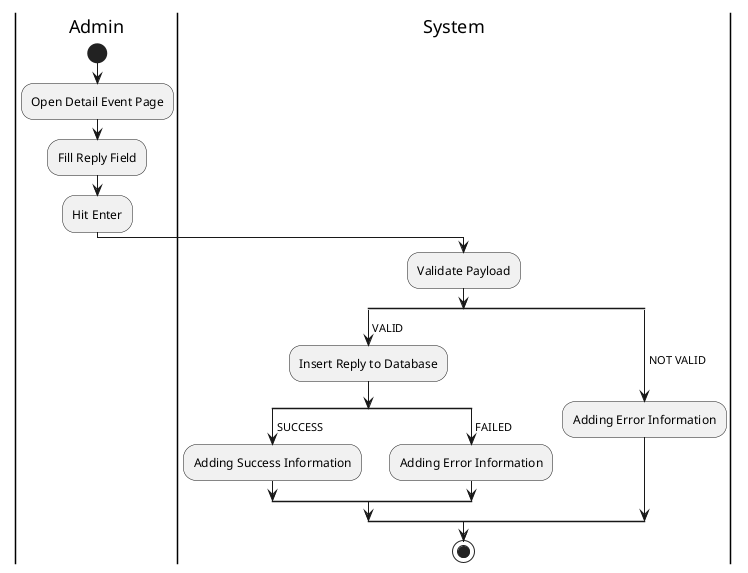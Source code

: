 @startuml ReplyConversation

skinparam ConditionEndStyle hline
skinparam conditionStyle diamond
skinparam Monochrome true
skinparam Shadowing false

|Admin|
start
:Open Detail Event Page;

|Admin|
:Fill Reply Field;
:Hit Enter;

|System|
:Validate Payload;
split
    -> VALID;
    :Insert Reply to Database;
    split
        -> SUCCESS;
        :Adding Success Information;
    split again
        -> FAILED;
        :Adding Error Information;
    end split
split again
    -> NOT VALID;
    :Adding Error Information;
end split
stop

@enduml